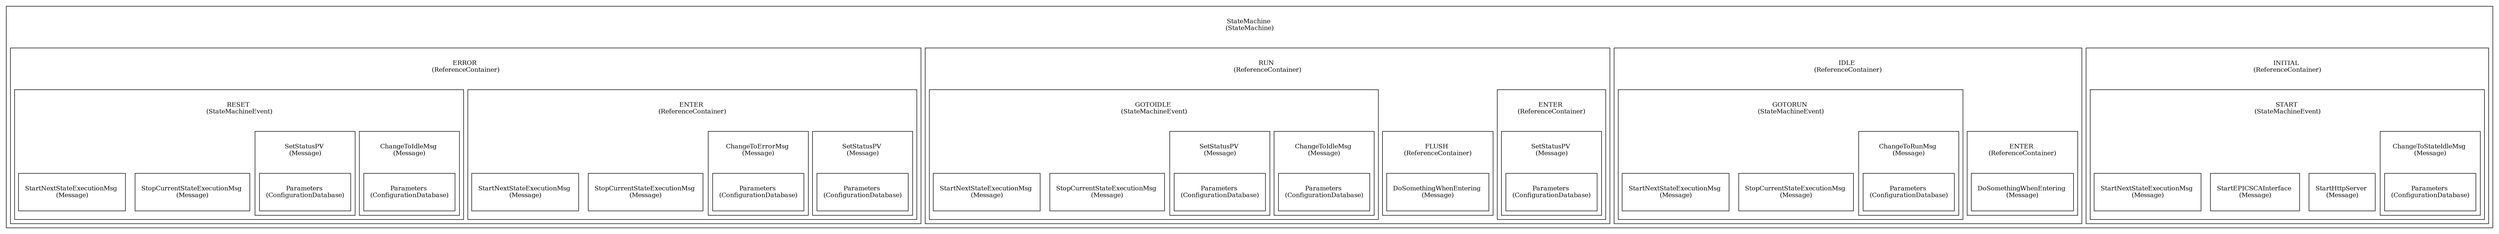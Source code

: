 digraph G {
bgcolor=white
subgraph cluster_StateMachine {
label=<<TABLE border="0" cellborder="0"><TR><TD width="60" height="60"><font point-size="12">StateMachine <BR/>(StateMachine)</font></TD></TR></TABLE>>
subgraph cluster_StateMachineINITIAL {
label=<<TABLE border="0" cellborder="0"><TR><TD width="60" height="60"><font point-size="12">INITIAL <BR/>(ReferenceContainer)</font></TD></TR></TABLE>>
subgraph cluster_StateMachineINITIALSTART {
label=<<TABLE border="0" cellborder="0"><TR><TD width="60" height="60"><font point-size="12">START <BR/>(StateMachineEvent)</font></TD></TR></TABLE>>
StateMachineINITIALSTARTStartHttpServer [shape=record, style=filled, fillcolor=white, color=black,label=<<TABLE border="0" cellborder="0"><TR><TD width="60" height="60"><font point-size="12">StartHttpServer <BR/>(Message)</font></TD></TR></TABLE>>]
StateMachineINITIALSTARTStartEPICSCAInterface [shape=record, style=filled, fillcolor=white, color=black,label=<<TABLE border="0" cellborder="0"><TR><TD width="60" height="60"><font point-size="12">StartEPICSCAInterface <BR/>(Message)</font></TD></TR></TABLE>>]
subgraph cluster_StateMachineINITIALSTARTChangeToStateIdleMsg {
label=<<TABLE border="0" cellborder="0"><TR><TD width="60" height="60"><font point-size="12">ChangeToStateIdleMsg <BR/>(Message)</font></TD></TR></TABLE>>
StateMachineINITIALSTARTChangeToStateIdleMsgParameters [shape=record, style=filled, fillcolor=white, color=black,label=<<TABLE border="0" cellborder="0"><TR><TD width="60" height="60"><font point-size="12">Parameters <BR/>(ConfigurationDatabase)</font></TD></TR></TABLE>>]
}
StateMachineINITIALSTARTStartNextStateExecutionMsg [shape=record, style=filled, fillcolor=white, color=black,label=<<TABLE border="0" cellborder="0"><TR><TD width="60" height="60"><font point-size="12">StartNextStateExecutionMsg <BR/>(Message)</font></TD></TR></TABLE>>]
}
}
subgraph cluster_StateMachineIDLE {
label=<<TABLE border="0" cellborder="0"><TR><TD width="60" height="60"><font point-size="12">IDLE <BR/>(ReferenceContainer)</font></TD></TR></TABLE>>
subgraph cluster_StateMachineIDLEENTER {
label=<<TABLE border="0" cellborder="0"><TR><TD width="60" height="60"><font point-size="12">ENTER <BR/>(ReferenceContainer)</font></TD></TR></TABLE>>
StateMachineIDLEENTERDoSomethingWhenEntering [shape=record, style=filled, fillcolor=white, color=black,label=<<TABLE border="0" cellborder="0"><TR><TD width="60" height="60"><font point-size="12">DoSomethingWhenEntering <BR/>(Message)</font></TD></TR></TABLE>>]
}
subgraph cluster_StateMachineIDLEGOTORUN {
label=<<TABLE border="0" cellborder="0"><TR><TD width="60" height="60"><font point-size="12">GOTORUN <BR/>(StateMachineEvent)</font></TD></TR></TABLE>>
subgraph cluster_StateMachineIDLEGOTORUNChangeToRunMsg {
label=<<TABLE border="0" cellborder="0"><TR><TD width="60" height="60"><font point-size="12">ChangeToRunMsg <BR/>(Message)</font></TD></TR></TABLE>>
StateMachineIDLEGOTORUNChangeToRunMsgParameters [shape=record, style=filled, fillcolor=white, color=black,label=<<TABLE border="0" cellborder="0"><TR><TD width="60" height="60"><font point-size="12">Parameters <BR/>(ConfigurationDatabase)</font></TD></TR></TABLE>>]
}
StateMachineIDLEGOTORUNStopCurrentStateExecutionMsg [shape=record, style=filled, fillcolor=white, color=black,label=<<TABLE border="0" cellborder="0"><TR><TD width="60" height="60"><font point-size="12">StopCurrentStateExecutionMsg <BR/>(Message)</font></TD></TR></TABLE>>]
StateMachineIDLEGOTORUNStartNextStateExecutionMsg [shape=record, style=filled, fillcolor=white, color=black,label=<<TABLE border="0" cellborder="0"><TR><TD width="60" height="60"><font point-size="12">StartNextStateExecutionMsg <BR/>(Message)</font></TD></TR></TABLE>>]
}
}
subgraph cluster_StateMachineRUN {
label=<<TABLE border="0" cellborder="0"><TR><TD width="60" height="60"><font point-size="12">RUN <BR/>(ReferenceContainer)</font></TD></TR></TABLE>>
subgraph cluster_StateMachineRUNENTER {
label=<<TABLE border="0" cellborder="0"><TR><TD width="60" height="60"><font point-size="12">ENTER <BR/>(ReferenceContainer)</font></TD></TR></TABLE>>
subgraph cluster_StateMachineRUNENTERSetStatusPV {
label=<<TABLE border="0" cellborder="0"><TR><TD width="60" height="60"><font point-size="12">SetStatusPV <BR/>(Message)</font></TD></TR></TABLE>>
StateMachineRUNENTERSetStatusPVParameters [shape=record, style=filled, fillcolor=white, color=black,label=<<TABLE border="0" cellborder="0"><TR><TD width="60" height="60"><font point-size="12">Parameters <BR/>(ConfigurationDatabase)</font></TD></TR></TABLE>>]
}
}
subgraph cluster_StateMachineRUNFLUSH {
label=<<TABLE border="0" cellborder="0"><TR><TD width="60" height="60"><font point-size="12">FLUSH <BR/>(ReferenceContainer)</font></TD></TR></TABLE>>
StateMachineRUNFLUSHDoSomethingWhenEntering [shape=record, style=filled, fillcolor=white, color=black,label=<<TABLE border="0" cellborder="0"><TR><TD width="60" height="60"><font point-size="12">DoSomethingWhenEntering <BR/>(Message)</font></TD></TR></TABLE>>]
}
subgraph cluster_StateMachineRUNGOTOIDLE {
label=<<TABLE border="0" cellborder="0"><TR><TD width="60" height="60"><font point-size="12">GOTOIDLE <BR/>(StateMachineEvent)</font></TD></TR></TABLE>>
subgraph cluster_StateMachineRUNGOTOIDLEChangeToIdleMsg {
label=<<TABLE border="0" cellborder="0"><TR><TD width="60" height="60"><font point-size="12">ChangeToIdleMsg <BR/>(Message)</font></TD></TR></TABLE>>
StateMachineRUNGOTOIDLEChangeToIdleMsgParameters [shape=record, style=filled, fillcolor=white, color=black,label=<<TABLE border="0" cellborder="0"><TR><TD width="60" height="60"><font point-size="12">Parameters <BR/>(ConfigurationDatabase)</font></TD></TR></TABLE>>]
}
StateMachineRUNGOTOIDLEStopCurrentStateExecutionMsg [shape=record, style=filled, fillcolor=white, color=black,label=<<TABLE border="0" cellborder="0"><TR><TD width="60" height="60"><font point-size="12">StopCurrentStateExecutionMsg <BR/>(Message)</font></TD></TR></TABLE>>]
StateMachineRUNGOTOIDLEStartNextStateExecutionMsg [shape=record, style=filled, fillcolor=white, color=black,label=<<TABLE border="0" cellborder="0"><TR><TD width="60" height="60"><font point-size="12">StartNextStateExecutionMsg <BR/>(Message)</font></TD></TR></TABLE>>]
subgraph cluster_StateMachineRUNGOTOIDLESetStatusPV {
label=<<TABLE border="0" cellborder="0"><TR><TD width="60" height="60"><font point-size="12">SetStatusPV <BR/>(Message)</font></TD></TR></TABLE>>
StateMachineRUNGOTOIDLESetStatusPVParameters [shape=record, style=filled, fillcolor=white, color=black,label=<<TABLE border="0" cellborder="0"><TR><TD width="60" height="60"><font point-size="12">Parameters <BR/>(ConfigurationDatabase)</font></TD></TR></TABLE>>]
}
}
}
subgraph cluster_StateMachineERROR {
label=<<TABLE border="0" cellborder="0"><TR><TD width="60" height="60"><font point-size="12">ERROR <BR/>(ReferenceContainer)</font></TD></TR></TABLE>>
subgraph cluster_StateMachineERRORENTER {
label=<<TABLE border="0" cellborder="0"><TR><TD width="60" height="60"><font point-size="12">ENTER <BR/>(ReferenceContainer)</font></TD></TR></TABLE>>
subgraph cluster_StateMachineERRORENTERSetStatusPV {
label=<<TABLE border="0" cellborder="0"><TR><TD width="60" height="60"><font point-size="12">SetStatusPV <BR/>(Message)</font></TD></TR></TABLE>>
StateMachineERRORENTERSetStatusPVParameters [shape=record, style=filled, fillcolor=white, color=black,label=<<TABLE border="0" cellborder="0"><TR><TD width="60" height="60"><font point-size="12">Parameters <BR/>(ConfigurationDatabase)</font></TD></TR></TABLE>>]
}
subgraph cluster_StateMachineERRORENTERChangeToErrorMsg {
label=<<TABLE border="0" cellborder="0"><TR><TD width="60" height="60"><font point-size="12">ChangeToErrorMsg <BR/>(Message)</font></TD></TR></TABLE>>
StateMachineERRORENTERChangeToErrorMsgParameters [shape=record, style=filled, fillcolor=white, color=black,label=<<TABLE border="0" cellborder="0"><TR><TD width="60" height="60"><font point-size="12">Parameters <BR/>(ConfigurationDatabase)</font></TD></TR></TABLE>>]
}
StateMachineERRORENTERStopCurrentStateExecutionMsg [shape=record, style=filled, fillcolor=white, color=black,label=<<TABLE border="0" cellborder="0"><TR><TD width="60" height="60"><font point-size="12">StopCurrentStateExecutionMsg <BR/>(Message)</font></TD></TR></TABLE>>]
StateMachineERRORENTERStartNextStateExecutionMsg [shape=record, style=filled, fillcolor=white, color=black,label=<<TABLE border="0" cellborder="0"><TR><TD width="60" height="60"><font point-size="12">StartNextStateExecutionMsg <BR/>(Message)</font></TD></TR></TABLE>>]
}
subgraph cluster_StateMachineERRORRESET {
label=<<TABLE border="0" cellborder="0"><TR><TD width="60" height="60"><font point-size="12">RESET <BR/>(StateMachineEvent)</font></TD></TR></TABLE>>
subgraph cluster_StateMachineERRORRESETChangeToIdleMsg {
label=<<TABLE border="0" cellborder="0"><TR><TD width="60" height="60"><font point-size="12">ChangeToIdleMsg <BR/>(Message)</font></TD></TR></TABLE>>
StateMachineERRORRESETChangeToIdleMsgParameters [shape=record, style=filled, fillcolor=white, color=black,label=<<TABLE border="0" cellborder="0"><TR><TD width="60" height="60"><font point-size="12">Parameters <BR/>(ConfigurationDatabase)</font></TD></TR></TABLE>>]
}
StateMachineERRORRESETStopCurrentStateExecutionMsg [shape=record, style=filled, fillcolor=white, color=black,label=<<TABLE border="0" cellborder="0"><TR><TD width="60" height="60"><font point-size="12">StopCurrentStateExecutionMsg <BR/>(Message)</font></TD></TR></TABLE>>]
StateMachineERRORRESETStartNextStateExecutionMsg [shape=record, style=filled, fillcolor=white, color=black,label=<<TABLE border="0" cellborder="0"><TR><TD width="60" height="60"><font point-size="12">StartNextStateExecutionMsg <BR/>(Message)</font></TD></TR></TABLE>>]
subgraph cluster_StateMachineERRORRESETSetStatusPV {
label=<<TABLE border="0" cellborder="0"><TR><TD width="60" height="60"><font point-size="12">SetStatusPV <BR/>(Message)</font></TD></TR></TABLE>>
StateMachineERRORRESETSetStatusPVParameters [shape=record, style=filled, fillcolor=white, color=black,label=<<TABLE border="0" cellborder="0"><TR><TD width="60" height="60"><font point-size="12">Parameters <BR/>(ConfigurationDatabase)</font></TD></TR></TABLE>>]
}
}
}
}
}
